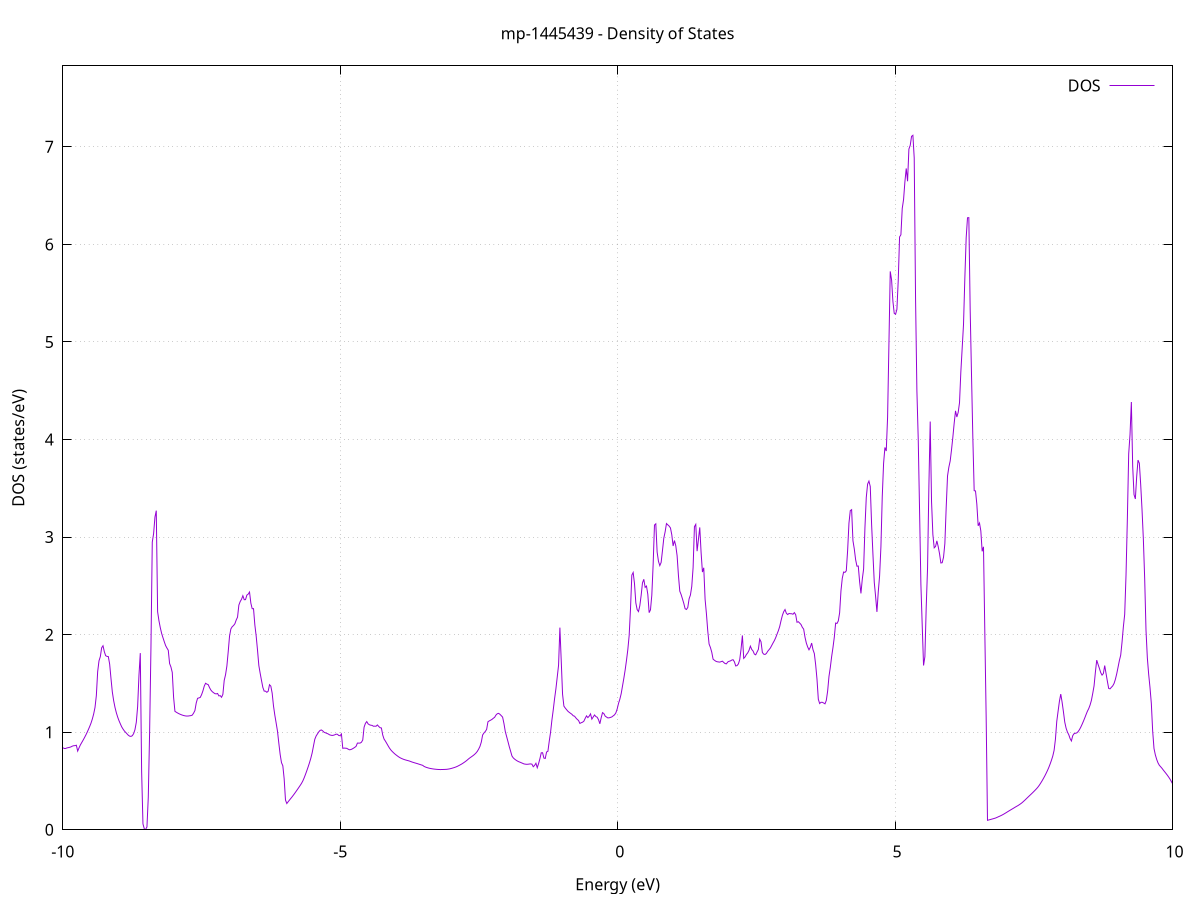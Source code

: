 set title 'mp-1445439 - Density of States'
set xlabel 'Energy (eV)'
set ylabel 'DOS (states/eV)'
set grid
set xrange [-10:10]
set yrange [0:7.830]
set xzeroaxis lt -1
set terminal png size 800,600
set output 'mp-1445439_dos_gnuplot.png'
plot '-' using 1:2 with lines title 'DOS'
-14.557100 0.000000
-14.533100 0.000000
-14.509100 0.000000
-14.485100 0.000000
-14.461100 0.000000
-14.437100 0.000000
-14.413100 0.000000
-14.389100 0.000000
-14.365100 0.000000
-14.341100 0.000000
-14.317100 0.000000
-14.293000 0.000000
-14.269000 0.000000
-14.245000 0.000000
-14.221000 0.000000
-14.197000 0.000000
-14.173000 0.000000
-14.149000 0.000000
-14.125000 0.000000
-14.101000 0.000000
-14.077000 0.000000
-14.053000 0.000000
-14.029000 0.000000
-14.005000 0.000000
-13.980900 0.000000
-13.956900 0.000000
-13.932900 0.000000
-13.908900 0.000000
-13.884900 0.000000
-13.860900 0.000000
-13.836900 0.000000
-13.812900 0.000000
-13.788900 0.000000
-13.764900 0.000000
-13.740900 0.000000
-13.716900 0.000000
-13.692900 0.000000
-13.668800 0.000000
-13.644800 0.000000
-13.620800 0.000000
-13.596800 0.000000
-13.572800 0.000000
-13.548800 0.000000
-13.524800 0.000000
-13.500800 0.000000
-13.476800 0.000000
-13.452800 0.000000
-13.428800 0.000000
-13.404800 0.000000
-13.380800 0.000000
-13.356700 0.000000
-13.332700 0.000000
-13.308700 0.000000
-13.284700 0.000000
-13.260700 0.000000
-13.236700 0.000000
-13.212700 0.000000
-13.188700 0.000000
-13.164700 0.000000
-13.140700 0.000000
-13.116700 0.000000
-13.092700 0.000000
-13.068700 0.000000
-13.044600 0.000000
-13.020600 0.000000
-12.996600 0.000000
-12.972600 0.000000
-12.948600 0.000000
-12.924600 0.000000
-12.900600 0.000000
-12.876600 0.000000
-12.852600 0.000000
-12.828600 0.000000
-12.804600 0.000000
-12.780600 0.000000
-12.756600 0.000000
-12.732500 0.000000
-12.708500 0.000000
-12.684500 0.000000
-12.660500 0.000000
-12.636500 0.000000
-12.612500 0.000000
-12.588500 0.000000
-12.564500 0.000000
-12.540500 0.000000
-12.516500 0.000000
-12.492500 0.000000
-12.468500 0.000000
-12.444500 0.000000
-12.420400 0.000000
-12.396400 0.000000
-12.372400 0.014900
-12.348400 0.120900
-12.324400 0.205000
-12.300400 0.269200
-12.276400 0.304500
-12.252400 0.326400
-12.228400 0.361500
-12.204400 0.400600
-12.180400 0.439900
-12.156400 0.474900
-12.132400 0.499200
-12.108300 0.519500
-12.084300 0.542800
-12.060300 0.567600
-12.036300 0.594100
-12.012300 0.621800
-11.988300 0.649000
-11.964300 0.674400
-11.940300 0.696200
-11.916300 0.718300
-11.892300 0.741700
-11.868300 0.766300
-11.844300 0.790600
-11.820300 0.815900
-11.796200 0.842100
-11.772200 0.869100
-11.748200 0.895800
-11.724200 0.922600
-11.700200 0.948400
-11.676200 0.974200
-11.652200 1.001300
-11.628200 1.029900
-11.604200 1.059400
-11.580200 1.091000
-11.556200 1.126700
-11.532200 1.168100
-11.508200 1.213000
-11.484100 1.262000
-11.460100 1.315500
-11.436100 1.374100
-11.412100 1.438400
-11.388100 1.511800
-11.364100 1.604000
-11.340100 1.733600
-11.316100 1.923600
-11.292100 2.096000
-11.268100 2.213300
-11.244100 2.145300
-11.220100 2.030000
-11.196100 1.970200
-11.172000 1.919300
-11.148000 1.845000
-11.124000 1.765300
-11.100000 1.700100
-11.076000 1.465300
-11.052000 1.348900
-11.028000 1.289700
-11.004000 1.234200
-10.980000 1.187300
-10.956000 1.146100
-10.932000 1.135300
-10.908000 1.090700
-10.884000 1.036200
-10.859900 1.007300
-10.835900 0.983800
-10.811900 0.962200
-10.787900 0.947500
-10.763900 0.932800
-10.739900 0.920000
-10.715900 0.907800
-10.691900 0.895900
-10.667900 0.884200
-10.643900 0.869900
-10.619900 0.861900
-10.595900 0.855100
-10.571900 0.848300
-10.547800 0.840600
-10.523800 0.831500
-10.499800 0.822100
-10.475800 0.814300
-10.451800 0.807700
-10.427800 0.802000
-10.403800 0.797400
-10.379800 0.794400
-10.355800 0.792600
-10.331800 0.792200
-10.307800 0.792500
-10.283800 0.792800
-10.259800 0.793300
-10.235700 0.793900
-10.211700 0.794800
-10.187700 0.797400
-10.163700 0.803400
-10.139700 0.811600
-10.115700 0.820200
-10.091700 0.828000
-10.067700 0.835200
-10.043700 0.843100
-10.019700 0.852300
-9.995700 0.839300
-9.971700 0.837900
-9.947700 0.837900
-9.923600 0.839300
-9.899600 0.842100
-9.875600 0.845300
-9.851600 0.850100
-9.827600 0.857400
-9.803600 0.861600
-9.779600 0.862500
-9.755600 0.866500
-9.731600 0.806700
-9.707600 0.839400
-9.683600 0.869100
-9.659600 0.893000
-9.635600 0.916900
-9.611500 0.941900
-9.587500 0.968100
-9.563500 0.996200
-9.539500 1.026600
-9.515500 1.058400
-9.491500 1.093000
-9.467500 1.135500
-9.443500 1.187000
-9.419500 1.253800
-9.395500 1.374200
-9.371500 1.620200
-9.347500 1.731800
-9.323500 1.774800
-9.299400 1.865600
-9.275400 1.886200
-9.251400 1.825700
-9.227400 1.784400
-9.203400 1.777400
-9.179400 1.775200
-9.155400 1.697800
-9.131400 1.550800
-9.107400 1.413000
-9.083400 1.323800
-9.059400 1.254800
-9.035400 1.200600
-9.011400 1.155900
-8.987300 1.118500
-8.963300 1.086600
-8.939300 1.055900
-8.915300 1.033200
-8.891300 1.013500
-8.867300 0.998500
-8.843300 0.983900
-8.819300 0.969100
-8.795300 0.959600
-8.771300 0.957200
-8.747300 0.964200
-8.723300 0.985400
-8.699300 1.026200
-8.675200 1.102000
-8.651200 1.262900
-8.627200 1.582400
-8.603200 1.810800
-8.579200 0.597600
-8.555200 0.060200
-8.531200 0.000000
-8.507200 0.000000
-8.483200 0.028700
-8.459200 0.333200
-8.435200 1.002100
-8.411200 1.864400
-8.387200 2.948600
-8.363100 3.035900
-8.339100 3.205200
-8.315100 3.271200
-8.291100 2.234300
-8.267100 2.143000
-8.243100 2.072600
-8.219100 2.013700
-8.195100 1.970100
-8.171100 1.927800
-8.147100 1.888200
-8.123100 1.862900
-8.099100 1.840100
-8.075100 1.704100
-8.051000 1.668700
-8.027000 1.612900
-8.003000 1.357900
-7.979000 1.214200
-7.955000 1.205200
-7.931000 1.197100
-7.907000 1.189800
-7.883000 1.183500
-7.859000 1.178000
-7.835000 1.173300
-7.811000 1.169600
-7.787000 1.166800
-7.763000 1.165500
-7.739000 1.166200
-7.714900 1.168300
-7.690900 1.170200
-7.666900 1.175100
-7.642900 1.195300
-7.618900 1.222000
-7.594900 1.300200
-7.570900 1.347200
-7.546900 1.351600
-7.522900 1.356500
-7.498900 1.384400
-7.474900 1.423000
-7.450900 1.471500
-7.426900 1.501800
-7.402800 1.493000
-7.378800 1.487200
-7.354800 1.456500
-7.330800 1.431900
-7.306800 1.416100
-7.282800 1.405300
-7.258800 1.395600
-7.234800 1.392700
-7.210800 1.397100
-7.186800 1.372300
-7.162800 1.374900
-7.138800 1.358100
-7.114800 1.388300
-7.090700 1.531400
-7.066700 1.589300
-7.042700 1.678200
-7.018700 1.825600
-6.994700 1.985100
-6.970700 2.058700
-6.946700 2.081400
-6.922700 2.093400
-6.898700 2.111400
-6.874700 2.149700
-6.850700 2.179200
-6.826700 2.303100
-6.802700 2.339400
-6.778600 2.362900
-6.754600 2.398900
-6.730600 2.358400
-6.706600 2.358900
-6.682600 2.405100
-6.658600 2.415300
-6.634600 2.436900
-6.610600 2.323100
-6.586600 2.266000
-6.562600 2.266500
-6.538600 2.099700
-6.514600 1.985700
-6.490600 1.841200
-6.466500 1.683100
-6.442500 1.603200
-6.418500 1.529900
-6.394500 1.459500
-6.370500 1.421200
-6.346500 1.421000
-6.322500 1.409100
-6.298500 1.419800
-6.274500 1.486900
-6.250500 1.472400
-6.226500 1.400000
-6.202500 1.269100
-6.178500 1.174700
-6.154400 1.093300
-6.130400 1.009900
-6.106400 0.887200
-6.082400 0.771900
-6.058400 0.687700
-6.034400 0.656300
-6.010400 0.523500
-5.986400 0.304600
-5.962400 0.269000
-5.938400 0.287400
-5.914400 0.304500
-5.890400 0.321300
-5.866400 0.338300
-5.842300 0.356400
-5.818300 0.375100
-5.794300 0.394300
-5.770300 0.413900
-5.746300 0.433800
-5.722300 0.453900
-5.698300 0.474900
-5.674300 0.500100
-5.650300 0.531800
-5.626300 0.567300
-5.602300 0.604900
-5.578300 0.644600
-5.554300 0.686500
-5.530200 0.733000
-5.506200 0.786800
-5.482200 0.857900
-5.458200 0.927700
-5.434200 0.961300
-5.410200 0.982700
-5.386200 1.004000
-5.362200 1.019200
-5.338200 1.022900
-5.314200 1.012900
-5.290200 0.999200
-5.266200 0.994100
-5.242200 0.988300
-5.218100 0.982800
-5.194100 0.974000
-5.170100 0.969600
-5.146100 0.966900
-5.122100 0.968900
-5.098100 0.973500
-5.074100 0.980400
-5.050100 0.978600
-5.026100 0.966200
-5.002100 0.964200
-4.978100 0.982400
-4.954100 0.835300
-4.930100 0.837300
-4.906000 0.836300
-4.882000 0.834800
-4.858000 0.826700
-4.834000 0.819800
-4.810000 0.821900
-4.786000 0.827900
-4.762000 0.835800
-4.738000 0.844700
-4.714000 0.855500
-4.690000 0.888700
-4.666000 0.888600
-4.642000 0.888400
-4.618000 0.896700
-4.593900 0.920400
-4.569900 1.051400
-4.545900 1.090400
-4.521900 1.108900
-4.497900 1.085900
-4.473900 1.076400
-4.449900 1.071900
-4.425900 1.070000
-4.401900 1.061500
-4.377900 1.062000
-4.353900 1.061300
-4.329900 1.074500
-4.305900 1.058900
-4.281800 1.046400
-4.257800 1.043400
-4.233800 0.971300
-4.209800 0.929700
-4.185800 0.909200
-4.161800 0.885600
-4.137800 0.861700
-4.113800 0.838800
-4.089800 0.819700
-4.065800 0.804600
-4.041800 0.791100
-4.017800 0.778400
-3.993800 0.767300
-3.969700 0.756900
-3.945700 0.747000
-3.921700 0.738500
-3.897700 0.731800
-3.873700 0.725700
-3.849700 0.720400
-3.825700 0.716100
-3.801700 0.712300
-3.777700 0.708700
-3.753700 0.704700
-3.729700 0.699700
-3.705700 0.694500
-3.681700 0.690200
-3.657600 0.686000
-3.633600 0.682000
-3.609600 0.678000
-3.585600 0.673500
-3.561600 0.669000
-3.537600 0.664700
-3.513600 0.660400
-3.489600 0.649900
-3.465600 0.643500
-3.441600 0.638600
-3.417600 0.634400
-3.393600 0.630700
-3.369600 0.627900
-3.345500 0.625400
-3.321500 0.623200
-3.297500 0.621500
-3.273500 0.620000
-3.249500 0.618800
-3.225500 0.617800
-3.201500 0.617400
-3.177500 0.617500
-3.153500 0.617900
-3.129500 0.618300
-3.105500 0.618900
-3.081500 0.619700
-3.057500 0.621500
-3.033400 0.623900
-3.009400 0.627000
-2.985400 0.630800
-2.961400 0.634900
-2.937400 0.639200
-2.913400 0.644100
-2.889400 0.650100
-2.865400 0.657100
-2.841400 0.664300
-2.817400 0.671800
-2.793400 0.680200
-2.769400 0.689500
-2.745400 0.699000
-2.721300 0.709600
-2.697300 0.721400
-2.673300 0.732800
-2.649300 0.742500
-2.625300 0.752200
-2.601300 0.762100
-2.577300 0.773500
-2.553300 0.786900
-2.529300 0.803700
-2.505300 0.826900
-2.481300 0.854900
-2.457300 0.898900
-2.433300 0.971600
-2.409200 0.992200
-2.385200 1.007800
-2.361200 1.029000
-2.337200 1.107300
-2.313200 1.116200
-2.289200 1.123300
-2.265200 1.131300
-2.241200 1.142800
-2.217200 1.152700
-2.193200 1.175700
-2.169200 1.189400
-2.145200 1.193400
-2.121200 1.183500
-2.097100 1.169600
-2.073100 1.154600
-2.049100 1.088900
-2.025100 1.007300
-2.001100 0.956200
-1.977100 0.905000
-1.953100 0.852200
-1.929100 0.805100
-1.905100 0.756700
-1.881100 0.736900
-1.857100 0.724400
-1.833100 0.714300
-1.809100 0.705500
-1.785000 0.698300
-1.761000 0.692900
-1.737000 0.687200
-1.713000 0.681300
-1.689000 0.675100
-1.665000 0.672700
-1.641000 0.671100
-1.617000 0.671700
-1.593000 0.673800
-1.569000 0.675100
-1.545000 0.672600
-1.521000 0.646300
-1.497000 0.660000
-1.472900 0.681800
-1.448900 0.636300
-1.424900 0.678000
-1.400900 0.729100
-1.376900 0.788900
-1.352900 0.789700
-1.328900 0.734500
-1.304900 0.731000
-1.280900 0.797100
-1.256900 0.804500
-1.232900 0.906900
-1.208900 1.000100
-1.184900 1.123700
-1.160800 1.227800
-1.136800 1.343200
-1.112800 1.444000
-1.088800 1.565000
-1.064800 1.686400
-1.040800 2.072200
-1.016800 1.733000
-0.992800 1.389500
-0.968800 1.267600
-0.944800 1.248100
-0.920800 1.231400
-0.896800 1.215100
-0.872800 1.203600
-0.848700 1.193700
-0.824700 1.183800
-0.800700 1.168700
-0.776700 1.164100
-0.752700 1.146400
-0.728700 1.131700
-0.704700 1.120400
-0.680700 1.090100
-0.656700 1.097200
-0.632700 1.102500
-0.608700 1.113100
-0.584700 1.142100
-0.560700 1.167600
-0.536600 1.149600
-0.512600 1.165100
-0.488600 1.188000
-0.464600 1.134200
-0.440600 1.155900
-0.416600 1.176700
-0.392600 1.160500
-0.368600 1.153500
-0.344600 1.128300
-0.320600 1.086300
-0.296600 1.148500
-0.272600 1.200800
-0.248600 1.191300
-0.224500 1.165100
-0.200500 1.155500
-0.176500 1.146500
-0.152500 1.147800
-0.128500 1.151900
-0.104500 1.156800
-0.080500 1.167600
-0.056500 1.178100
-0.032500 1.197800
-0.008500 1.237900
0.015500 1.294500
0.039500 1.338200
0.063500 1.394000
0.087600 1.473500
0.111600 1.552600
0.135600 1.638300
0.159600 1.737900
0.183600 1.847500
0.207600 1.991700
0.231600 2.265800
0.255600 2.610200
0.279600 2.637200
0.303600 2.523900
0.327600 2.325700
0.351600 2.256500
0.375600 2.236400
0.399700 2.296600
0.423700 2.403000
0.447700 2.531400
0.471700 2.567500
0.495700 2.484800
0.519700 2.498100
0.543700 2.413600
0.567700 2.225600
0.591700 2.254200
0.615700 2.404300
0.639700 2.717700
0.663700 3.123400
0.687700 3.136000
0.711700 2.846500
0.735800 2.751400
0.759800 2.707700
0.783800 2.740000
0.807800 2.861500
0.831800 2.988500
0.855800 3.053700
0.879800 3.138700
0.903800 3.125700
0.927800 3.113100
0.951800 3.093900
0.975800 3.024200
0.999800 2.909000
1.023800 2.965200
1.047900 2.910800
1.071900 2.808400
1.095900 2.605100
1.119900 2.446000
1.143900 2.411400
1.167900 2.367200
1.191900 2.321300
1.215900 2.265900
1.239900 2.258100
1.263900 2.278400
1.287900 2.367500
1.311900 2.406400
1.335900 2.495700
1.360000 2.687600
1.384000 3.107000
1.408000 3.130500
1.432000 2.855800
1.456000 2.976200
1.480000 3.099300
1.504000 2.842600
1.528000 2.641600
1.552000 2.685500
1.576000 2.363700
1.600000 2.214700
1.624000 2.038300
1.648000 1.904100
1.672100 1.868200
1.696100 1.820500
1.720100 1.748700
1.744100 1.737700
1.768100 1.728000
1.792100 1.722500
1.816100 1.720500
1.840100 1.718500
1.864100 1.723200
1.888100 1.728300
1.912100 1.715200
1.936100 1.703800
1.960100 1.700700
1.984200 1.719800
2.008200 1.726700
2.032200 1.730900
2.056200 1.739200
2.080200 1.743300
2.104200 1.721900
2.128200 1.679200
2.152200 1.682900
2.176200 1.700400
2.200200 1.743300
2.224200 1.852900
2.248200 1.992000
2.272200 1.756800
2.296300 1.771400
2.320300 1.796200
2.344300 1.813200
2.368300 1.840100
2.392300 1.882100
2.416300 1.848800
2.440300 1.832600
2.464300 1.800800
2.488300 1.793400
2.512300 1.821700
2.536300 1.848800
2.560300 1.954000
2.584300 1.926300
2.608400 1.817200
2.632400 1.800100
2.656400 1.796900
2.680400 1.807000
2.704400 1.829400
2.728400 1.845800
2.752400 1.863000
2.776400 1.888800
2.800400 1.914500
2.824400 1.939000
2.848400 1.968900
2.872400 2.005100
2.896400 2.040200
2.920500 2.082800
2.944500 2.142800
2.968500 2.196500
2.992500 2.234600
3.016500 2.257500
3.040500 2.219300
3.064500 2.206000
3.088500 2.216900
3.112500 2.214900
3.136500 2.214300
3.160500 2.209200
3.184500 2.226000
3.208500 2.205300
3.232600 2.127200
3.256600 2.132400
3.280600 2.118900
3.304600 2.104100
3.328600 2.075200
3.352600 2.056700
3.376600 1.973900
3.400600 1.914000
3.424600 1.874100
3.448600 1.844700
3.472600 1.870700
3.496600 1.913900
3.520600 1.846300
3.544700 1.806800
3.568700 1.691900
3.592700 1.544000
3.616700 1.337800
3.640700 1.294000
3.664700 1.306300
3.688700 1.306700
3.712700 1.299400
3.736700 1.290800
3.760700 1.325800
3.784700 1.422100
3.808700 1.571300
3.832700 1.663500
3.856800 1.774900
3.880800 1.867600
3.904800 1.974000
3.928800 2.119100
3.952800 2.114500
3.976800 2.140800
4.000800 2.224200
4.024800 2.449000
4.048800 2.578900
4.072800 2.642000
4.096800 2.638100
4.120800 2.654000
4.144800 2.862200
4.168900 3.142700
4.192900 3.271300
4.216900 3.281200
4.240900 2.963100
4.264900 2.879000
4.288900 2.768800
4.312900 2.701800
4.336900 2.703400
4.360900 2.542700
4.384900 2.422900
4.408900 2.566900
4.432900 2.673000
4.456900 3.095400
4.481000 3.405800
4.505000 3.543600
4.529000 3.573900
4.553000 3.518400
4.577000 3.130100
4.601000 2.825000
4.625000 2.537100
4.649000 2.392400
4.673000 2.233100
4.697000 2.437900
4.721000 2.601200
4.745000 2.902100
4.769000 3.413300
4.793100 3.756600
4.817100 3.918900
4.841100 3.882300
4.865100 4.228100
4.889100 4.972500
4.913100 5.723600
4.937100 5.636900
4.961100 5.416200
4.985100 5.293100
5.009100 5.283800
5.033100 5.334600
5.057100 5.630300
5.081100 6.076500
5.105200 6.099100
5.129200 6.368400
5.153200 6.460400
5.177200 6.641700
5.201200 6.778800
5.225200 6.647300
5.249200 6.977200
5.273200 7.015600
5.297200 7.107800
5.321200 7.118400
5.345200 6.885900
5.369200 5.445900
5.393200 4.502900
5.417300 4.005800
5.441300 3.277300
5.465300 2.517500
5.489300 2.093300
5.513300 1.684100
5.537300 1.773500
5.561300 2.283500
5.585300 2.681800
5.609300 3.517000
5.633300 4.184400
5.657300 3.364200
5.681300 3.025800
5.705300 2.889900
5.729400 2.903300
5.753400 2.961200
5.777400 2.902800
5.801400 2.829200
5.825400 2.734700
5.849400 2.737300
5.873400 2.793700
5.897400 2.933700
5.921400 3.305200
5.945400 3.626600
5.969400 3.716700
5.993400 3.780300
6.017400 3.895500
6.041500 4.024500
6.065500 4.168200
6.089500 4.294000
6.113500 4.230800
6.137500 4.278300
6.161500 4.377700
6.185500 4.694300
6.209500 4.936400
6.233500 5.179500
6.257500 5.654600
6.281500 6.068300
6.305500 6.273100
6.329500 6.274300
6.353600 5.331800
6.377600 4.665500
6.401600 4.018500
6.425600 3.475900
6.449600 3.472900
6.473600 3.338000
6.497600 3.115900
6.521600 3.144400
6.545600 3.063600
6.569600 2.854100
6.593600 2.900400
6.617600 2.023500
6.641600 1.155700
6.665700 0.097200
6.689700 0.100800
6.713700 0.104500
6.737700 0.108200
6.761700 0.112100
6.785700 0.116100
6.809700 0.120200
6.833700 0.125900
6.857700 0.132200
6.881700 0.138300
6.905700 0.144600
6.929700 0.151400
6.953700 0.158800
6.977800 0.166900
7.001800 0.175300
7.025800 0.183900
7.049800 0.192200
7.073800 0.200500
7.097800 0.208700
7.121800 0.216800
7.145800 0.225000
7.169800 0.233400
7.193800 0.241300
7.217800 0.249100
7.241800 0.258000
7.265800 0.267600
7.289900 0.278100
7.313900 0.290400
7.337900 0.302900
7.361900 0.316100
7.385900 0.329400
7.409900 0.342500
7.433900 0.355400
7.457900 0.368300
7.481900 0.381600
7.505900 0.395200
7.529900 0.409200
7.553900 0.423600
7.577900 0.439900
7.602000 0.458700
7.626000 0.479900
7.650000 0.502100
7.674000 0.526100
7.698000 0.551100
7.722000 0.578200
7.746000 0.606700
7.770000 0.638100
7.794000 0.673200
7.818000 0.711900
7.842000 0.755000
7.866000 0.813900
7.890000 0.927300
7.914100 1.110900
7.938100 1.215000
7.962100 1.317600
7.986100 1.391000
8.010100 1.308500
8.034100 1.211100
8.058100 1.103900
8.082100 1.042100
8.106100 1.001900
8.130100 0.975000
8.154100 0.935500
8.178100 0.910400
8.202100 0.964800
8.226200 0.985200
8.250200 0.989200
8.274200 0.992600
8.298200 1.005900
8.322200 1.025500
8.346200 1.051000
8.370200 1.080500
8.394200 1.112100
8.418200 1.145600
8.442200 1.180800
8.466200 1.214800
8.490200 1.241900
8.514200 1.278000
8.538300 1.326000
8.562300 1.397200
8.586300 1.474900
8.610300 1.615700
8.634300 1.738900
8.658300 1.695600
8.682300 1.654800
8.706300 1.611300
8.730300 1.585100
8.754300 1.601500
8.778300 1.683000
8.802300 1.602100
8.826300 1.522100
8.850300 1.448700
8.874400 1.444600
8.898400 1.460100
8.922400 1.474600
8.946400 1.499400
8.970400 1.541500
8.994400 1.597800
9.018400 1.664900
9.042400 1.733800
9.066400 1.789700
9.090400 1.921800
9.114400 2.079500
9.138400 2.208300
9.162400 2.610800
9.186500 3.187300
9.210500 3.853400
9.234500 4.050900
9.258500 4.384300
9.282500 3.725700
9.306500 3.435600
9.330500 3.391000
9.354500 3.620100
9.378500 3.789300
9.402500 3.757300
9.426500 3.541000
9.450500 3.285700
9.474500 2.983000
9.498600 2.574600
9.522600 2.044000
9.546600 1.762200
9.570600 1.593200
9.594600 1.457300
9.618600 1.294100
9.642600 1.012000
9.666600 0.833300
9.690600 0.768400
9.714600 0.721900
9.738600 0.686000
9.762600 0.661200
9.786600 0.646000
9.810700 0.630200
9.834700 0.611700
9.858700 0.594800
9.882700 0.577500
9.906700 0.559600
9.930700 0.540500
9.954700 0.519500
9.978700 0.495300
10.002700 0.470100
10.026700 0.447000
10.050700 0.426100
10.074700 0.407400
10.098700 0.390900
10.122800 0.379400
10.146800 0.285300
10.170800 0.299300
10.194800 0.304700
10.218800 0.315300
10.242800 0.335300
10.266800 0.354900
10.290800 0.366000
10.314800 0.376300
10.338800 0.360100
10.362800 0.336200
10.386800 0.308400
10.410800 0.253200
10.434900 0.255200
10.458900 0.000000
10.482900 0.000000
10.506900 0.000000
10.530900 0.000000
10.554900 0.021000
10.578900 0.060500
10.602900 0.106300
10.626900 0.167600
10.650900 0.230400
10.674900 0.284300
10.698900 0.326300
10.722900 0.352800
10.747000 0.380400
10.771000 0.415500
10.795000 0.454800
10.819000 0.498400
10.843000 0.547900
10.867000 0.605200
10.891000 0.669600
10.915000 0.732300
10.939000 0.792900
10.963000 0.856300
10.987000 0.934600
11.011000 1.030700
11.035000 1.105700
11.059100 1.211000
11.083100 1.397700
11.107100 1.578600
11.131100 1.756400
11.155100 1.855900
11.179100 1.931500
11.203100 2.099100
11.227100 2.084600
11.251100 2.057700
11.275100 2.113300
11.299100 2.218400
11.323100 2.305100
11.347100 2.395900
11.371200 2.505300
11.395200 2.599600
11.419200 2.694800
11.443200 2.901100
11.467200 2.904700
11.491200 2.757700
11.515200 2.621400
11.539200 2.547200
11.563200 2.403100
11.587200 2.282300
11.611200 2.178400
11.635200 2.108500
11.659200 2.067800
11.683300 2.047300
11.707300 2.094200
11.731300 2.117800
11.755300 2.034100
11.779300 1.981700
11.803300 1.946700
11.827300 1.923500
11.851300 1.893500
11.875300 1.833500
11.899300 1.791600
11.923300 1.748000
11.947300 1.712500
11.971300 1.689000
11.995400 1.670000
12.019400 1.649800
12.043400 1.635700
12.067400 1.620000
12.091400 1.607100
12.115400 1.627200
12.139400 1.637700
12.163400 1.615900
12.187400 1.570900
12.211400 1.529000
12.235400 1.499800
12.259400 1.495000
12.283400 1.499300
12.307500 1.507500
12.331500 1.516500
12.355500 1.525600
12.379500 1.542800
12.403500 1.570700
12.427500 1.619700
12.451500 1.607400
12.475500 1.623500
12.499500 1.658900
12.523500 1.705200
12.547500 1.836800
12.571500 1.950600
12.595500 2.055200
12.619600 2.189600
12.643600 2.348200
12.667600 2.480000
12.691600 2.573300
12.715600 2.639300
12.739600 2.684000
12.763600 2.714800
12.787600 2.720200
12.811600 2.696900
12.835600 2.679300
12.859600 2.637800
12.883600 2.606300
12.907600 2.581500
12.931700 2.553400
12.955700 2.546000
12.979700 2.552500
13.003700 2.578000
13.027700 2.635700
13.051700 2.650900
13.075700 2.689400
13.099700 2.739200
13.123700 2.897500
13.147700 3.095800
13.171700 3.516200
13.195700 3.496500
13.219700 3.777200
13.243800 3.936800
13.267800 3.990100
13.291800 4.033800
13.315800 4.100300
13.339800 4.252400
13.363800 4.347500
13.387800 4.498000
13.411800 4.653700
13.435800 4.878200
13.459800 4.906700
13.483800 5.041000
13.507800 5.064600
13.531800 5.161900
13.555900 5.271600
13.579900 5.451600
13.603900 5.453500
13.627900 5.225000
13.651900 4.956900
13.675900 4.804700
13.699900 4.745700
13.723900 4.510800
13.747900 4.444000
13.771900 4.325700
13.795900 4.207700
13.819900 4.075900
13.843900 3.953000
13.868000 3.790000
13.892000 3.601400
13.916000 3.416800
13.940000 3.342100
13.964000 3.298400
13.988000 3.513100
14.012000 3.588600
14.036000 3.266200
14.060000 3.189800
14.084000 3.116800
14.108000 3.025400
14.132000 2.889500
14.156000 2.783800
14.180100 2.568700
14.204100 2.375200
14.228100 2.318600
14.252100 2.348700
14.276100 2.231400
14.300100 2.111700
14.324100 2.031200
14.348100 1.907700
14.372100 1.842100
14.396100 1.802100
14.420100 1.739400
14.444100 1.665500
14.468100 1.678200
14.492200 1.653500
14.516200 1.681500
14.540200 1.745000
14.564200 1.813000
14.588200 1.930700
14.612200 2.112100
14.636200 2.241900
14.660200 2.378800
14.684200 2.426000
14.708200 2.510300
14.732200 2.622000
14.756200 2.473100
14.780200 2.504700
14.804300 2.680600
14.828300 2.846900
14.852300 2.874200
14.876300 2.858100
14.900300 2.729100
14.924300 2.637100
14.948300 2.622000
14.972300 2.652100
14.996300 2.621200
15.020300 2.167100
15.044300 1.957600
15.068300 1.868400
15.092300 1.794000
15.116400 1.727700
15.140400 1.694900
15.164400 1.673400
15.188400 1.702500
15.212400 1.739500
15.236400 1.770100
15.260400 1.781900
15.284400 1.779000
15.308400 1.776300
15.332400 1.790900
15.356400 1.828600
15.380400 1.867100
15.404400 1.942300
15.428500 1.973100
15.452500 1.978700
15.476500 2.005000
15.500500 2.070300
15.524500 2.131900
15.548500 2.224900
15.572500 2.340000
15.596500 2.527400
15.620500 2.712800
15.644500 2.803000
15.668500 3.825800
15.692500 3.473100
15.716500 2.878000
15.740600 2.659800
15.764600 2.433900
15.788600 2.317300
15.812600 2.220800
15.836600 2.126800
15.860600 2.092700
15.884600 1.980700
15.908600 1.898600
15.932600 1.848900
15.956600 1.816800
15.980600 1.810900
16.004600 1.825100
16.028600 1.805500
16.052700 1.893200
16.076700 1.902900
16.100700 1.904500
16.124700 1.914800
16.148700 1.981300
16.172700 1.901800
16.196700 1.738300
16.220700 1.751100
16.244700 1.848100
16.268700 1.964800
16.292700 2.171300
16.316700 2.391900
16.340700 2.609500
16.364800 2.568200
16.388800 2.599300
16.412800 2.681100
16.436800 2.856800
16.460800 3.045000
16.484800 3.205300
16.508800 3.333000
16.532800 3.440000
16.556800 3.517000
16.580800 3.479700
16.604800 3.442700
16.628800 3.508500
16.652800 3.548600
16.676900 3.636300
16.700900 3.717400
16.724900 3.797900
16.748900 3.973100
16.772900 3.851800
16.796900 3.825600
16.820900 3.850400
16.844900 3.839500
16.868900 3.906800
16.892900 3.989400
16.916900 4.041200
16.940900 4.028800
16.964900 4.200300
16.988900 4.508900
17.013000 4.845700
17.037000 5.223200
17.061000 5.491400
17.085000 5.555900
17.109000 5.009200
17.133000 4.450400
17.157000 3.675000
17.181000 3.147700
17.205000 2.899800
17.229000 2.816700
17.253000 3.051700
17.277000 3.307900
17.301000 3.498600
17.325100 3.562200
17.349100 3.733700
17.373100 3.894500
17.397100 3.920300
17.421100 3.915800
17.445100 3.969100
17.469100 4.053800
17.493100 4.038700
17.517100 3.980800
17.541100 3.753100
17.565100 3.561200
17.589100 3.304900
17.613100 3.137700
17.637200 2.993900
17.661200 3.053900
17.685200 3.005400
17.709200 2.866100
17.733200 2.794200
17.757200 3.217400
17.781200 4.264900
17.805200 5.093900
17.829200 5.393400
17.853200 6.237200
17.877200 4.661800
17.901200 3.910000
17.925200 3.064200
17.949300 2.194700
17.973300 1.579100
17.997300 1.319100
18.021300 1.148700
18.045300 1.058100
18.069300 1.050800
18.093300 1.037300
18.117300 0.980500
18.141300 0.921900
18.165300 0.921200
18.189300 0.985000
18.213300 1.027100
18.237300 1.062200
18.261400 1.087700
18.285400 1.102800
18.309400 1.108400
18.333400 1.087900
18.357400 1.082600
18.381400 1.062900
18.405400 1.050100
18.429400 1.063600
18.453400 1.106500
18.477400 1.140000
18.501400 1.180900
18.525400 1.332500
18.549400 1.533500
18.573500 1.648800
18.597500 1.683300
18.621500 1.598900
18.645500 1.480900
18.669500 1.701500
18.693500 1.865700
18.717500 1.617500
18.741500 1.386000
18.765500 1.349200
18.789500 1.336200
18.813500 1.356300
18.837500 1.405700
18.861500 1.484900
18.885600 1.563600
18.909600 1.648100
18.933600 1.709700
18.957600 1.742300
18.981600 1.786700
19.005600 1.838400
19.029600 1.890700
19.053600 1.921700
19.077600 1.940600
19.101600 1.944200
19.125600 2.009100
19.149600 2.063300
19.173600 2.122500
19.197700 2.188800
19.221700 2.284300
19.245700 2.379100
19.269700 2.467800
19.293700 2.551400
19.317700 2.711200
19.341700 2.799300
19.365700 2.826900
19.389700 2.824100
19.413700 2.791200
19.437700 2.757900
19.461700 2.715500
19.485700 2.625400
19.509800 2.624400
19.533800 2.579100
19.557800 2.586600
19.581800 2.555200
19.605800 2.510900
19.629800 2.451800
19.653800 2.312400
19.677800 2.213300
19.701800 1.988100
19.725800 1.973300
19.749800 1.929000
19.773800 1.845000
19.797800 1.752200
19.821900 1.482600
19.845900 1.474100
19.869900 1.464200
19.893900 1.444800
19.917900 1.431000
19.941900 1.440700
19.965900 1.462000
19.989900 1.496300
20.013900 1.535700
20.037900 1.588400
20.061900 1.652600
20.085900 1.718000
20.109900 1.779800
20.134000 1.837600
20.158000 1.975900
20.182000 2.190400
20.206000 2.425400
20.230000 2.674400
20.254000 2.868700
20.278000 2.893400
20.302000 2.951500
20.326000 3.059100
20.350000 3.071500
20.374000 2.843400
20.398000 2.786700
20.422000 2.478800
20.446100 2.331400
20.470100 2.259400
20.494100 2.286100
20.518100 2.305600
20.542100 2.371400
20.566100 2.547800
20.590100 2.598800
20.614100 2.719400
20.638100 2.901600
20.662100 3.123300
20.686100 3.427500
20.710100 3.723500
20.734100 4.079800
20.758200 4.353000
20.782200 4.603000
20.806200 4.897300
20.830200 4.690900
20.854200 4.387400
20.878200 3.942500
20.902200 3.525000
20.926200 3.194500
20.950200 2.874100
20.974200 2.485200
20.998200 2.201200
21.022200 2.030600
21.046200 1.962000
21.070300 1.965600
21.094300 2.091500
21.118300 2.242500
21.142300 2.393000
21.166300 2.666000
21.190300 3.045200
21.214300 3.288400
21.238300 3.334100
21.262300 3.387800
21.286300 3.461700
21.310300 3.635800
21.334300 3.756000
21.358300 3.813600
21.382400 3.592100
21.406400 3.514700
21.430400 3.500600
21.454400 3.563600
21.478400 3.547500
21.502400 3.535000
21.526400 3.475500
21.550400 3.451800
21.574400 3.407200
21.598400 3.421400
21.622400 3.589700
21.646400 3.828300
21.670400 3.824000
21.694500 3.858900
21.718500 3.575900
21.742500 3.537700
21.766500 3.710700
21.790500 3.774800
21.814500 3.714700
21.838500 3.663500
21.862500 3.593600
21.886500 3.382000
21.910500 3.222200
21.934500 3.117800
21.958500 2.980500
21.982500 2.845400
22.006600 2.717600
22.030600 2.594200
22.054600 2.488500
22.078600 2.376100
22.102600 2.356300
22.126600 2.312000
22.150600 2.269900
22.174600 2.228300
22.198600 2.189000
22.222600 2.058500
22.246600 1.974400
22.270600 1.877500
22.294600 1.809900
22.318700 1.766200
22.342700 1.736700
22.366700 1.706800
22.390700 1.737600
22.414700 1.797200
22.438700 1.911400
22.462700 2.077900
22.486700 2.283000
22.510700 2.313900
22.534700 2.348700
22.558700 2.429500
22.582700 2.605000
22.606700 2.745600
22.630800 2.820500
22.654800 2.896400
22.678800 2.998900
22.702800 3.202000
22.726800 3.451400
22.750800 3.634500
22.774800 3.685300
22.798800 3.594300
22.822800 3.520000
22.846800 3.377400
22.870800 3.222100
22.894800 3.051900
22.918800 2.844900
22.942900 2.610700
22.966900 2.427600
22.990900 2.304900
23.014900 2.185300
23.038900 2.071300
23.062900 1.956100
23.086900 1.934600
23.110900 1.954400
23.134900 1.842800
23.158900 1.774700
23.182900 1.758300
23.206900 1.724800
23.230900 1.693800
23.255000 1.685000
23.279000 1.702000
23.303000 1.693300
23.327000 1.638000
23.351000 1.568600
23.375000 1.531300
23.399000 1.501000
23.423000 1.581900
23.447000 1.755100
23.471000 1.677700
23.495000 1.709700
23.519000 1.813800
23.543000 1.883100
23.567100 1.872900
23.591100 1.864900
23.615100 1.881600
23.639100 1.919200
23.663100 1.931900
23.687100 2.074500
23.711100 2.269900
23.735100 2.396200
23.759100 2.368000
23.783100 2.307800
23.807100 2.248300
23.831100 2.240300
23.855100 2.271100
23.879200 2.314600
23.903200 2.375700
23.927200 2.444000
23.951200 2.529900
23.975200 2.586000
23.999200 2.636500
24.023200 2.708000
24.047200 2.786100
24.071200 2.882400
24.095200 2.996600
24.119200 3.137900
24.143200 3.256500
24.167200 3.280800
24.191300 3.308700
24.215300 3.332600
24.239300 3.326700
24.263300 3.344700
24.287300 3.392600
24.311300 3.428300
24.335300 3.374700
24.359300 3.294100
24.383300 3.239500
24.407300 3.317500
24.431300 3.551700
24.455300 3.412900
24.479300 3.258900
24.503400 3.169800
24.527400 3.037300
24.551400 2.914600
24.575400 2.796600
24.599400 2.575900
24.623400 2.405200
24.647400 2.412200
24.671400 2.410300
24.695400 2.438400
24.719400 2.593500
24.743400 2.552900
24.767400 2.557000
24.791400 2.619800
24.815500 2.786600
24.839500 2.803700
24.863500 2.846300
24.887500 3.048700
24.911500 3.396000
24.935500 3.714800
24.959500 4.056900
24.983500 4.387700
25.007500 4.722800
25.031500 5.170100
25.055500 5.350500
25.079500 5.386800
25.103500 5.452600
25.127600 5.211200
25.151600 4.974700
25.175600 4.521300
25.199600 4.201300
25.223600 4.037000
25.247600 3.991500
25.271600 3.769200
25.295600 3.723200
25.319600 3.757900
25.343600 3.814300
25.367600 3.960500
25.391600 4.152800
25.415600 4.451700
25.439600 4.582400
25.463700 4.441600
25.487700 4.246400
25.511700 4.005400
25.535700 3.772400
25.559700 3.554200
25.583700 3.376000
25.607700 3.213100
25.631700 3.206700
25.655700 3.176900
25.679700 3.129500
25.703700 3.250500
25.727700 3.531700
25.751700 3.855400
25.775800 4.138200
25.799800 4.323100
25.823800 4.247700
25.847800 4.198200
25.871800 4.177200
25.895800 4.145900
25.919800 3.985300
25.943800 3.916700
25.967800 3.617900
25.991800 3.529800
26.015800 3.535700
26.039800 3.703800
26.063800 3.835600
26.087900 3.908700
26.111900 3.991800
26.135900 4.076500
26.159900 4.103200
26.183900 4.018900
26.207900 3.831900
26.231900 3.596400
26.255900 3.430000
26.279900 3.288600
26.303900 3.212100
26.327900 3.246700
26.351900 3.162400
26.375900 3.096700
26.400000 2.970700
26.424000 2.931700
26.448000 3.120100
26.472000 3.114700
26.496000 3.050600
26.520000 2.939500
26.544000 2.903000
26.568000 2.992700
26.592000 3.087400
26.616000 3.132800
26.640000 3.140900
26.664000 3.110000
26.688000 3.137500
26.712100 3.218300
26.736100 3.307400
26.760100 3.363700
26.784100 3.335700
26.808100 3.343300
26.832100 3.407600
26.856100 3.457600
26.880100 3.609500
26.904100 3.767400
26.928100 3.711900
26.952100 3.728100
26.976100 3.811200
27.000100 3.931900
27.024200 4.027300
27.048200 4.151400
27.072200 4.315700
27.096200 4.390700
27.120200 4.246700
27.144200 4.107200
27.168200 4.074900
27.192200 4.101600
27.216200 4.140600
27.240200 4.188500
27.264200 4.398800
27.288200 4.519600
27.312200 4.485100
27.336300 4.504800
27.360300 4.608000
27.384300 4.685500
27.408300 4.664000
27.432300 4.653500
27.456300 4.574100
27.480300 4.605300
27.504300 4.740800
27.528300 4.895800
27.552300 5.183200
27.576300 5.219400
27.600300 5.207000
27.624300 4.986200
27.648400 5.024100
27.672400 4.887500
27.696400 4.352500
27.720400 3.815500
27.744400 3.632500
27.768400 3.697100
27.792400 3.811600
27.816400 3.932800
27.840400 4.021600
27.864400 4.314300
27.888400 4.856000
27.912400 5.432000
27.936400 5.367100
27.960500 5.769100
27.984500 4.993900
28.008500 4.436000
28.032500 4.188800
28.056500 4.101200
28.080500 3.882700
28.104500 3.746100
28.128500 3.848400
28.152500 3.932600
28.176500 3.932100
28.200500 3.911400
28.224500 3.855500
28.248500 3.833100
28.272600 3.829400
28.296600 3.971100
28.320600 4.489500
28.344600 4.573200
28.368600 4.783400
28.392600 5.042400
28.416600 5.272700
28.440600 5.455200
28.464600 5.463300
28.488600 5.445400
28.512600 5.179500
28.536600 4.903700
28.560600 4.851400
28.584700 4.838700
28.608700 4.911400
28.632700 5.151100
28.656700 5.299600
28.680700 5.155400
28.704700 5.117100
28.728700 4.731600
28.752700 4.481300
28.776700 4.300700
28.800700 4.236100
28.824700 4.063600
28.848700 3.958400
28.872700 4.025700
28.896800 3.754900
28.920800 3.612300
28.944800 3.508000
28.968800 3.404500
28.992800 3.425000
29.016800 3.396300
29.040800 3.514900
29.064800 3.721800
29.088800 4.016300
29.112800 4.264000
29.136800 4.542500
29.160800 4.741600
29.184800 4.844600
29.208900 4.787000
29.232900 4.323500
29.256900 3.919600
29.280900 3.710200
29.304900 3.406200
29.328900 3.188500
29.352900 3.052400
29.376900 3.063800
29.400900 3.141900
29.424900 3.223000
29.448900 3.279300
29.472900 3.562300
29.496900 3.805500
29.521000 3.897200
29.545000 3.780900
29.569000 3.710200
29.593000 3.567200
29.617000 3.577700
29.641000 3.475500
29.665000 3.428500
29.689000 3.484400
29.713000 3.847900
29.737000 4.119100
29.761000 4.484600
29.785000 4.756600
29.809000 4.735900
29.833100 4.741200
29.857100 4.716000
29.881100 4.662700
29.905100 4.643100
29.929100 4.778700
29.953100 4.785300
29.977100 4.998900
30.001100 5.347400
30.025100 5.113800
30.049100 4.928000
30.073100 4.890300
30.097100 4.720200
30.121100 4.472800
30.145200 4.085900
30.169200 3.778300
30.193200 3.538000
30.217200 3.496700
30.241200 3.341800
30.265200 3.364700
30.289200 3.514200
30.313200 3.645300
30.337200 3.661000
30.361200 3.610400
30.385200 3.503000
30.409200 3.344300
30.433200 3.243800
30.457300 3.143100
30.481300 3.080000
30.505300 3.103200
30.529300 3.031300
30.553300 2.942100
30.577300 2.867400
30.601300 2.754100
30.625300 2.529500
30.649300 2.343800
30.673300 1.938700
30.697300 1.672400
30.721300 1.407000
30.745300 1.189400
30.769400 1.045900
30.793400 0.908800
30.817400 0.767200
30.841400 0.643300
30.865400 0.536500
30.889400 0.449700
30.913400 0.398800
30.937400 0.354300
30.961400 0.310300
30.985400 0.305400
31.009400 0.257800
31.033400 0.205700
31.057400 0.184300
31.081500 0.182900
31.105500 0.182900
31.129500 0.174400
31.153500 0.158500
31.177500 0.140000
31.201500 0.114900
31.225500 0.078100
31.249500 0.037100
31.273500 0.001500
31.297500 0.000000
31.321500 0.000000
31.345500 0.000000
31.369500 0.000000
31.393600 0.000000
31.417600 0.000000
31.441600 0.000000
31.465600 0.000000
31.489600 0.000000
31.513600 0.000000
31.537600 0.000000
31.561600 0.000000
31.585600 0.000000
31.609600 0.000000
31.633600 0.000000
31.657600 0.000000
31.681600 0.000000
31.705700 0.000000
31.729700 0.000000
31.753700 0.000000
31.777700 0.000000
31.801700 0.000000
31.825700 0.000000
31.849700 0.000000
31.873700 0.000000
31.897700 0.000000
31.921700 0.000000
31.945700 0.000000
31.969700 0.000000
31.993700 0.000000
32.017800 0.000000
32.041800 0.000000
32.065800 0.000000
32.089800 0.000000
32.113800 0.000000
32.137800 0.000000
32.161800 0.000000
32.185800 0.000000
32.209800 0.000000
32.233800 0.000000
32.257800 0.000000
32.281800 0.000000
32.305800 0.000000
32.329900 0.000000
32.353900 0.000000
32.377900 0.000000
32.401900 0.000000
32.425900 0.000000
32.449900 0.000000
32.473900 0.000000
32.497900 0.000000
32.521900 0.000000
32.545900 0.000000
32.569900 0.000000
32.593900 0.000000
32.617900 0.000000
32.642000 0.000000
32.666000 0.000000
32.690000 0.000000
32.714000 0.000000
32.738000 0.000000
32.762000 0.000000
32.786000 0.000000
32.810000 0.000000
32.834000 0.000000
32.858000 0.000000
32.882000 0.000000
32.906000 0.000000
32.930000 0.000000
32.954100 0.000000
32.978100 0.000000
33.002100 0.000000
33.026100 0.000000
33.050100 0.000000
33.074100 0.000000
33.098100 0.000000
33.122100 0.000000
33.146100 0.000000
33.170100 0.000000
33.194100 0.000000
33.218100 0.000000
33.242100 0.000000
33.266200 0.000000
33.290200 0.000000
33.314200 0.000000
33.338200 0.000000
33.362200 0.000000
33.386200 0.000000
33.410200 0.000000
33.434200 0.000000
33.458200 0.000000
e

